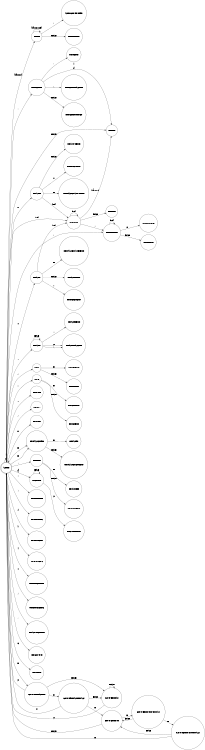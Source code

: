 digraph finite_state_machine {
    rankdir = LR;
    size = "8,5"
    node [shape = doublecircle]; START;
    node [shape = circle];

    // todo su kw
    START -> IDENT [label = "[_a-zA-Z]"];
    IDENT -> IDENT [label = "[_a-zA-Z0-9]"];
    IDENT -> STRUCT_MEMBER [label = "\."];
    IDENT -> IDENT_END [label = "ELSE"];

    START -> _LIT_INT_ [ label = "[0-9]"];
    _LIT_INT_ -> _LIT_INT_ [label = "[0-9]"];
    _LIT_INT_ -> _LIT_FLOAT_ [label = "\."];
    _LIT_INT_ -> ERROR [label = "[_a-zA-Z]" ];
    _LIT_INT_ -> LIT_INT [label = "ELSE" ];

    START -> _LIT_FLOAT_ [label = "\."];
    _LIT_FLOAT_ -> _LIT_FLOAT_ [label = "[0-9]"];
    // todo lit float e
    _LIT_FLOAT_ -> LIT_FLOAT_E [label = "e"];
    _LIT_FLOAT_ -> LIT_FLOAT [label = "ELSE"];

    START -> _LIT_CHAR_ [label = "'"];
    _LIT_CHAR_ -> LIT_CHAR [label = "'"];
    _LIT_CHAR_ -> LIT_CHAR_ESCAPE [label = "\\"];
    _LIT_CHAR_ -> ERROR [label = "[\n\r\t]"];
    _LIT_CHAR_ -> LIT_CHAR_ADDED [ label = "ELSE"];

    START -> LIT_STR [label = "\"" ];
    LIT_STR -> LIT_STR_END [ label = "\""];
    LIT_STR -> LIT_STR_ESCAPE [label = "\\"];
    LIT_STR -> LIT_STR_ESCAPE [ label = "\\n"];
    LIT_STR -> LIT_STR [label = "ELSE"];

    START -> OP_L [label = "<"];
    OP_L -> OP_LE_END [label = "="];
    OP_L -> OP_L_END [label = "ELSE"];

    START -> OP_G [label = ">"];
    OP_G -> OP_GE_END [label = "="];
    OP_G -> OP_G_END [label = "ELSE"];

    START -> OP_SUM [label = "+"];
    OP_SUM -> OP_INCR_END [label = "+"];
    OP_SUM -> OP_ASSIGN_SUM_END [label = "="];
    OP_SUM -> _LIT_INT_ [label = "[0-9]"];
    OP_SUM -> OP_SUM_END [label = "ELSE"];

    START -> OP_SUB [label = "_"];
    OP_SUB -> OP_DECR_END [label = "-"];
    OP_SUB -> OP_ASSIGN_SUB_END [label = "="];
    OP_SUB -> _LIT_INT_ [ label = "[0-9]"];
    OP_SUB -> OP_SUB_END [ label = "ELSE"];

    START -> OP_MUL [label = "*"];
    START -> OP_DIV [label = "/"];
    START -> OP_MOD [label = "%" ];
    START -> OP_ASSIGN_EQ [label = "="];

    START -> OP_ASSIGN_EQ [label = "="];
    OP_ASSIGN_EQ -> OP_IS_EQ [label = "="];
    OP_ASSIGN_EQ -> OP_ASSIGN_EQ_END [label = "ELSE"];

    START -> OP_NOT [label = "!"];
    OP_NOT -> OP_IS_NEQ [label = "="];
    OP_NOT -> OP_NOT_END [label = "ELSE"];


START -> INCLUDE [label = "@"];
    INCLUDE -> INCLUDE_END [label = "\\n"];
    INCLUDE -> INCLUDE [label = "ELSE"];

    START -> START [label = "[\n\r\t ]"];

    // todo end_state rename _END
    START -> OP_PAREN_O [label = "\("];
    START -> OP_PAREN_C [label = "\)"];
    // todo is regex ok
    START -> OP_BRACE_O [label = "{"];
    START -> OP_BRACE_C [label = "}"];
    START -> OP_BRACKET_O [label = "["];
    START -> OP_BRACKET_C [label = "]"];
    START -> OP_SEMICOLOIN [label = ";"];
    START -> OP_COMMA [label = ","];
    START -> OP_ADDR [label = "&"];

    // COMMENTS

    // TODO comment ignore
    START -> COMMENT_START [label = "#"];
    COMMENT_START -> START [label = "\\n"];
    COMMENT_START -> COMMENT_SL_PLUS_2 [label = "#" ];
    COMMENT_START -> COMMENT_SL [label = "ELSE"];

    COMMENT_SL -> START [label = "\\n"];
    COMMENT_SL -> COMMENT_SL [label = "ELSE"];

    COMMENT_SL_PLUS_2 -> START [label = "\\n"];
    COMMENT_SL_PLUS_2 -> COMMENT_ML [label = "#"];
    COMMENT_SL_PLUS_2 -> COMMENT_SL [label = "ELSE"];

    COMMENT_ML -> COMMENT_ML_MINUS_1 [label = "#"];
    COMMENT_ML -> START [label = "ELSE"];

    COMMENT_ML_MINUS_1 -> COMMENT_ML_MINUS_2 [label = "#"];
    COMMENT_ML_MINUS_1 -> COMMENT_ML [label = "ELSE"];

    COMMENT_ML_MINUS_2 -> START [label = "#"];
    COMMENT_ML_MINUS_2 -> COMMENT_ML [label = "ELSE"];

    START -> ERROR [ label = "ELSE" ];

}
